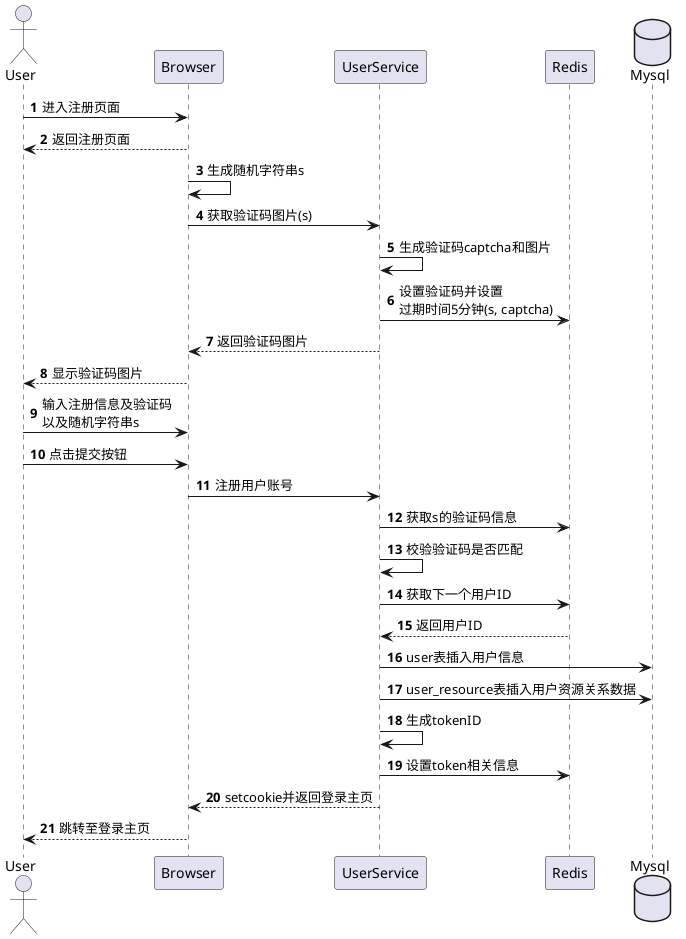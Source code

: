 @startuml
actor User as u
participant Browser as b
participant UserService as us
participant Redis as r
database Mysql as m

autonumber
u -> b: 进入注册页面
b --> u: 返回注册页面
b -> b: 生成随机字符串s
b -> us: 获取验证码图片(s)
us -> us: 生成验证码captcha和图片
us -> r: 设置验证码并设置\n过期时间5分钟(s, captcha)
us --> b: 返回验证码图片
b --> u: 显示验证码图片
u -> b: 输入注册信息及验证码\n以及随机字符串s
u -> b: 点击提交按钮
b -> us: 注册用户账号
us -> r: 获取s的验证码信息
us -> us: 校验验证码是否匹配
us -> r: 获取下一个用户ID
r --> us: 返回用户ID
us -> m: user表插入用户信息
us -> m: user_resource表插入用户资源关系数据
us -> us: 生成tokenID
us -> r: 设置token相关信息
us --> b: setcookie并返回登录主页
b --> u: 跳转至登录主页
@enduml